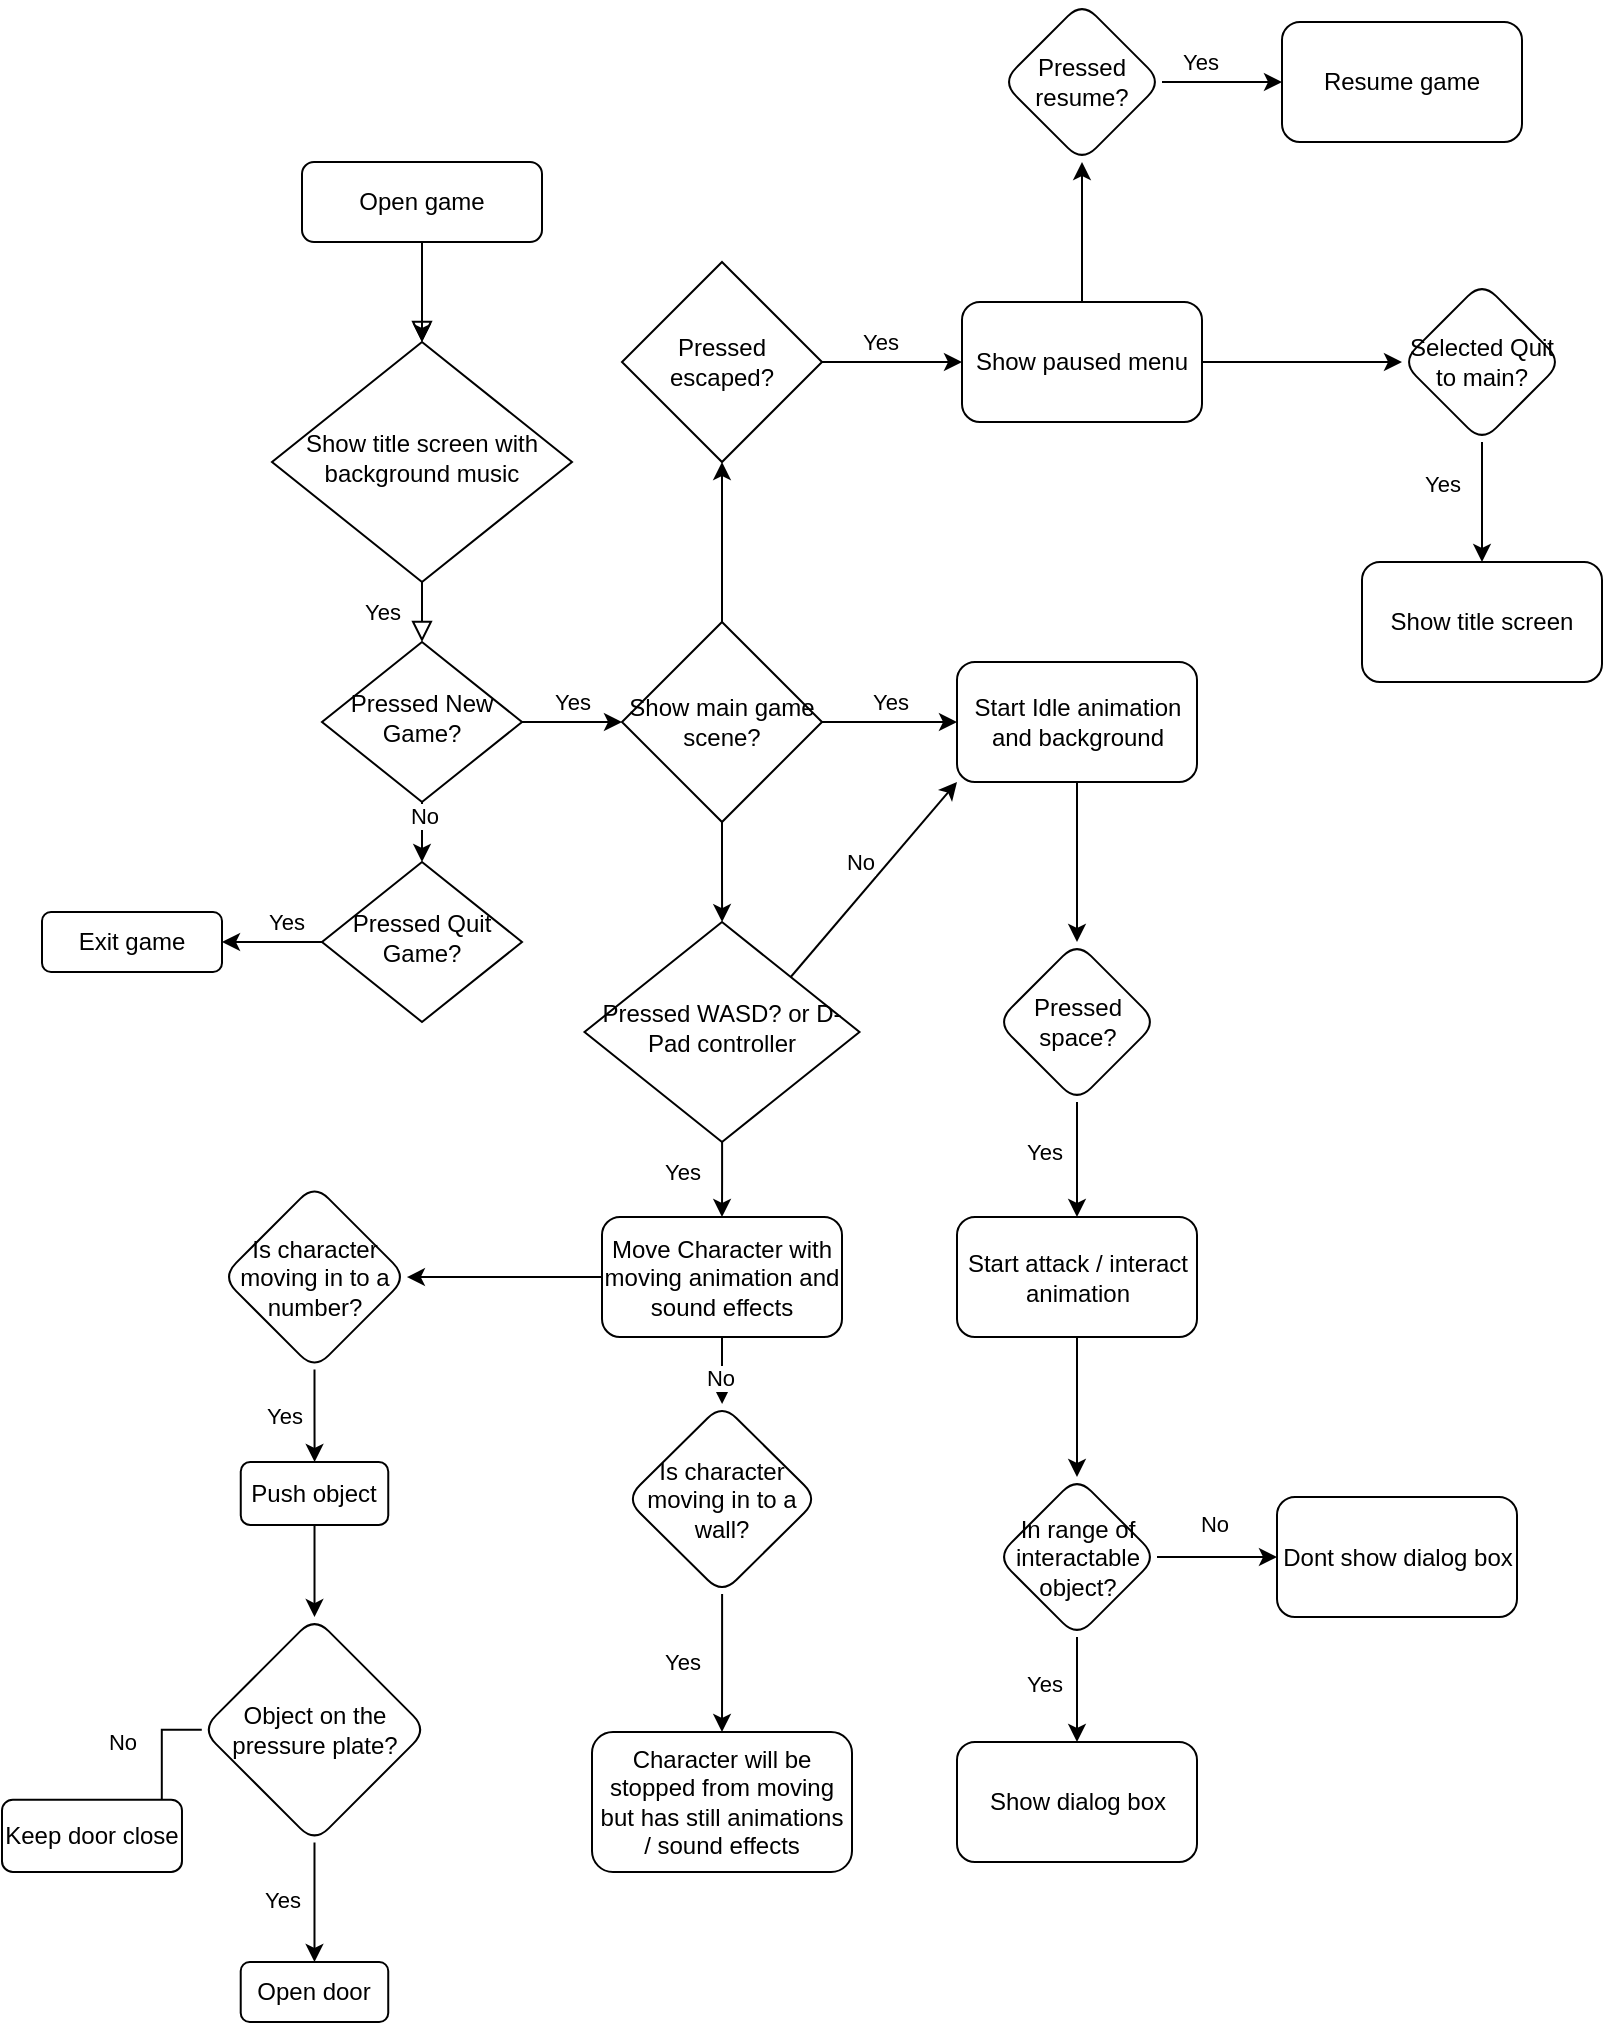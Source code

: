 <mxfile version="21.6.8" type="github">
  <diagram id="C5RBs43oDa-KdzZeNtuy" name="Page-1">
    <mxGraphModel dx="1313" dy="718" grid="1" gridSize="10" guides="1" tooltips="1" connect="1" arrows="1" fold="1" page="1" pageScale="1" pageWidth="827" pageHeight="1169" math="0" shadow="0">
      <root>
        <mxCell id="WIyWlLk6GJQsqaUBKTNV-0" />
        <mxCell id="WIyWlLk6GJQsqaUBKTNV-1" parent="WIyWlLk6GJQsqaUBKTNV-0" />
        <mxCell id="WIyWlLk6GJQsqaUBKTNV-2" value="" style="rounded=0;html=1;jettySize=auto;orthogonalLoop=1;fontSize=11;endArrow=block;endFill=0;endSize=8;strokeWidth=1;shadow=0;labelBackgroundColor=none;edgeStyle=orthogonalEdgeStyle;" parent="WIyWlLk6GJQsqaUBKTNV-1" source="WIyWlLk6GJQsqaUBKTNV-3" target="WIyWlLk6GJQsqaUBKTNV-6" edge="1">
          <mxGeometry relative="1" as="geometry" />
        </mxCell>
        <mxCell id="WiWO-XPgim8WBg9LtnZ_-75" value="" style="edgeStyle=orthogonalEdgeStyle;rounded=0;orthogonalLoop=1;jettySize=auto;html=1;" edge="1" parent="WIyWlLk6GJQsqaUBKTNV-1" source="WIyWlLk6GJQsqaUBKTNV-3" target="WIyWlLk6GJQsqaUBKTNV-6">
          <mxGeometry relative="1" as="geometry" />
        </mxCell>
        <mxCell id="WIyWlLk6GJQsqaUBKTNV-3" value="Open game" style="rounded=1;whiteSpace=wrap;html=1;fontSize=12;glass=0;strokeWidth=1;shadow=0;" parent="WIyWlLk6GJQsqaUBKTNV-1" vertex="1">
          <mxGeometry x="160" y="80" width="120" height="40" as="geometry" />
        </mxCell>
        <mxCell id="WIyWlLk6GJQsqaUBKTNV-4" value="Yes" style="rounded=0;html=1;jettySize=auto;orthogonalLoop=1;fontSize=11;endArrow=block;endFill=0;endSize=8;strokeWidth=1;shadow=0;labelBackgroundColor=none;edgeStyle=orthogonalEdgeStyle;" parent="WIyWlLk6GJQsqaUBKTNV-1" source="WIyWlLk6GJQsqaUBKTNV-6" target="WIyWlLk6GJQsqaUBKTNV-10" edge="1">
          <mxGeometry y="20" relative="1" as="geometry">
            <mxPoint as="offset" />
          </mxGeometry>
        </mxCell>
        <mxCell id="WIyWlLk6GJQsqaUBKTNV-6" value="Show title screen with background music" style="rhombus;whiteSpace=wrap;html=1;shadow=0;fontFamily=Helvetica;fontSize=12;align=center;strokeWidth=1;spacing=6;spacingTop=-4;" parent="WIyWlLk6GJQsqaUBKTNV-1" vertex="1">
          <mxGeometry x="145" y="170" width="150" height="120" as="geometry" />
        </mxCell>
        <mxCell id="WiWO-XPgim8WBg9LtnZ_-4" value="" style="edgeStyle=orthogonalEdgeStyle;rounded=0;orthogonalLoop=1;jettySize=auto;html=1;" edge="1" parent="WIyWlLk6GJQsqaUBKTNV-1" source="WIyWlLk6GJQsqaUBKTNV-10" target="Ql1dsVLLdPNe8E7h1eDj-0">
          <mxGeometry relative="1" as="geometry" />
        </mxCell>
        <mxCell id="WiWO-XPgim8WBg9LtnZ_-6" value="Yes&lt;br&gt;" style="edgeLabel;html=1;align=center;verticalAlign=middle;resizable=0;points=[];" vertex="1" connectable="0" parent="WiWO-XPgim8WBg9LtnZ_-4">
          <mxGeometry x="0.08" relative="1" as="geometry">
            <mxPoint x="-2" y="-10" as="offset" />
          </mxGeometry>
        </mxCell>
        <mxCell id="WiWO-XPgim8WBg9LtnZ_-46" value="" style="edgeStyle=orthogonalEdgeStyle;rounded=0;orthogonalLoop=1;jettySize=auto;html=1;" edge="1" parent="WIyWlLk6GJQsqaUBKTNV-1" source="WIyWlLk6GJQsqaUBKTNV-10" target="WiWO-XPgim8WBg9LtnZ_-45">
          <mxGeometry relative="1" as="geometry" />
        </mxCell>
        <mxCell id="WiWO-XPgim8WBg9LtnZ_-49" value="No" style="edgeLabel;html=1;align=center;verticalAlign=middle;resizable=0;points=[];" vertex="1" connectable="0" parent="WiWO-XPgim8WBg9LtnZ_-46">
          <mxGeometry x="-0.018" y="-1" relative="1" as="geometry">
            <mxPoint y="-9" as="offset" />
          </mxGeometry>
        </mxCell>
        <mxCell id="WIyWlLk6GJQsqaUBKTNV-10" value="Pressed New Game?" style="rhombus;whiteSpace=wrap;html=1;shadow=0;fontFamily=Helvetica;fontSize=12;align=center;strokeWidth=1;spacing=6;spacingTop=-4;" parent="WIyWlLk6GJQsqaUBKTNV-1" vertex="1">
          <mxGeometry x="170" y="320" width="100" height="80" as="geometry" />
        </mxCell>
        <mxCell id="WiWO-XPgim8WBg9LtnZ_-5" value="" style="edgeStyle=orthogonalEdgeStyle;rounded=0;orthogonalLoop=1;jettySize=auto;html=1;" edge="1" parent="WIyWlLk6GJQsqaUBKTNV-1" source="Ql1dsVLLdPNe8E7h1eDj-0" target="WiWO-XPgim8WBg9LtnZ_-1">
          <mxGeometry relative="1" as="geometry" />
        </mxCell>
        <mxCell id="WiWO-XPgim8WBg9LtnZ_-24" value="" style="edgeStyle=orthogonalEdgeStyle;rounded=0;orthogonalLoop=1;jettySize=auto;html=1;" edge="1" parent="WIyWlLk6GJQsqaUBKTNV-1" source="Ql1dsVLLdPNe8E7h1eDj-0" target="WiWO-XPgim8WBg9LtnZ_-13">
          <mxGeometry relative="1" as="geometry" />
        </mxCell>
        <mxCell id="WiWO-XPgim8WBg9LtnZ_-26" value="Yes&lt;br&gt;" style="edgeLabel;html=1;align=center;verticalAlign=middle;resizable=0;points=[];" vertex="1" connectable="0" parent="WiWO-XPgim8WBg9LtnZ_-24">
          <mxGeometry x="-0.011" y="-1" relative="1" as="geometry">
            <mxPoint y="-11" as="offset" />
          </mxGeometry>
        </mxCell>
        <mxCell id="WiWO-XPgim8WBg9LtnZ_-85" value="" style="edgeStyle=orthogonalEdgeStyle;rounded=0;orthogonalLoop=1;jettySize=auto;html=1;" edge="1" parent="WIyWlLk6GJQsqaUBKTNV-1" source="Ql1dsVLLdPNe8E7h1eDj-0" target="WiWO-XPgim8WBg9LtnZ_-84">
          <mxGeometry relative="1" as="geometry" />
        </mxCell>
        <mxCell id="Ql1dsVLLdPNe8E7h1eDj-0" value="Show main game scene?" style="rhombus;whiteSpace=wrap;html=1;" parent="WIyWlLk6GJQsqaUBKTNV-1" vertex="1">
          <mxGeometry x="320" y="310" width="100" height="100" as="geometry" />
        </mxCell>
        <mxCell id="WiWO-XPgim8WBg9LtnZ_-12" value="" style="edgeStyle=orthogonalEdgeStyle;rounded=0;orthogonalLoop=1;jettySize=auto;html=1;" edge="1" parent="WIyWlLk6GJQsqaUBKTNV-1" source="WiWO-XPgim8WBg9LtnZ_-1" target="WiWO-XPgim8WBg9LtnZ_-11">
          <mxGeometry relative="1" as="geometry" />
        </mxCell>
        <mxCell id="WiWO-XPgim8WBg9LtnZ_-14" value="Yes" style="edgeLabel;html=1;align=center;verticalAlign=middle;resizable=0;points=[];" vertex="1" connectable="0" parent="WiWO-XPgim8WBg9LtnZ_-12">
          <mxGeometry x="-0.102" y="1" relative="1" as="geometry">
            <mxPoint x="-21" y="-2" as="offset" />
          </mxGeometry>
        </mxCell>
        <mxCell id="WiWO-XPgim8WBg9LtnZ_-1" value="Pressed WASD? or D-Pad controller" style="rhombus;whiteSpace=wrap;html=1;shadow=0;fontFamily=Helvetica;fontSize=12;align=center;strokeWidth=1;spacing=6;spacingTop=-4;" vertex="1" parent="WIyWlLk6GJQsqaUBKTNV-1">
          <mxGeometry x="301.25" y="460" width="137.5" height="110" as="geometry" />
        </mxCell>
        <mxCell id="WiWO-XPgim8WBg9LtnZ_-42" value="" style="edgeStyle=orthogonalEdgeStyle;rounded=0;orthogonalLoop=1;jettySize=auto;html=1;" edge="1" parent="WIyWlLk6GJQsqaUBKTNV-1" source="WiWO-XPgim8WBg9LtnZ_-11" target="WiWO-XPgim8WBg9LtnZ_-41">
          <mxGeometry relative="1" as="geometry" />
        </mxCell>
        <mxCell id="WiWO-XPgim8WBg9LtnZ_-71" value="No" style="edgeLabel;html=1;align=center;verticalAlign=middle;resizable=0;points=[];" vertex="1" connectable="0" parent="WiWO-XPgim8WBg9LtnZ_-42">
          <mxGeometry x="0.23" y="-1" relative="1" as="geometry">
            <mxPoint as="offset" />
          </mxGeometry>
        </mxCell>
        <mxCell id="WiWO-XPgim8WBg9LtnZ_-65" value="" style="edgeStyle=orthogonalEdgeStyle;rounded=0;orthogonalLoop=1;jettySize=auto;html=1;" edge="1" parent="WIyWlLk6GJQsqaUBKTNV-1" source="WiWO-XPgim8WBg9LtnZ_-11" target="WiWO-XPgim8WBg9LtnZ_-64">
          <mxGeometry relative="1" as="geometry" />
        </mxCell>
        <mxCell id="WiWO-XPgim8WBg9LtnZ_-11" value="Move Character with moving animation and sound effects" style="rounded=1;whiteSpace=wrap;html=1;" vertex="1" parent="WIyWlLk6GJQsqaUBKTNV-1">
          <mxGeometry x="310" y="607.5" width="120" height="60" as="geometry" />
        </mxCell>
        <mxCell id="WiWO-XPgim8WBg9LtnZ_-34" value="" style="edgeStyle=orthogonalEdgeStyle;rounded=0;orthogonalLoop=1;jettySize=auto;html=1;" edge="1" parent="WIyWlLk6GJQsqaUBKTNV-1" source="WiWO-XPgim8WBg9LtnZ_-13" target="WiWO-XPgim8WBg9LtnZ_-33">
          <mxGeometry relative="1" as="geometry" />
        </mxCell>
        <mxCell id="WiWO-XPgim8WBg9LtnZ_-13" value="Start Idle animation and background" style="rounded=1;whiteSpace=wrap;html=1;" vertex="1" parent="WIyWlLk6GJQsqaUBKTNV-1">
          <mxGeometry x="487.5" y="330" width="120" height="60" as="geometry" />
        </mxCell>
        <mxCell id="WiWO-XPgim8WBg9LtnZ_-29" value="" style="endArrow=classic;html=1;rounded=0;exitX=1;exitY=0;exitDx=0;exitDy=0;entryX=0;entryY=1;entryDx=0;entryDy=0;" edge="1" parent="WIyWlLk6GJQsqaUBKTNV-1" source="WiWO-XPgim8WBg9LtnZ_-1" target="WiWO-XPgim8WBg9LtnZ_-13">
          <mxGeometry width="50" height="50" relative="1" as="geometry">
            <mxPoint x="190" y="620" as="sourcePoint" />
            <mxPoint x="390" y="550" as="targetPoint" />
          </mxGeometry>
        </mxCell>
        <mxCell id="WiWO-XPgim8WBg9LtnZ_-30" value="No" style="edgeLabel;html=1;align=center;verticalAlign=middle;resizable=0;points=[];" vertex="1" connectable="0" parent="WiWO-XPgim8WBg9LtnZ_-29">
          <mxGeometry x="-0.02" y="-1" relative="1" as="geometry">
            <mxPoint x="-7" y="-10" as="offset" />
          </mxGeometry>
        </mxCell>
        <mxCell id="WiWO-XPgim8WBg9LtnZ_-36" value="" style="edgeStyle=orthogonalEdgeStyle;rounded=0;orthogonalLoop=1;jettySize=auto;html=1;" edge="1" parent="WIyWlLk6GJQsqaUBKTNV-1" source="WiWO-XPgim8WBg9LtnZ_-33" target="WiWO-XPgim8WBg9LtnZ_-35">
          <mxGeometry relative="1" as="geometry" />
        </mxCell>
        <mxCell id="WiWO-XPgim8WBg9LtnZ_-38" value="Yes" style="edgeLabel;html=1;align=center;verticalAlign=middle;resizable=0;points=[];" vertex="1" connectable="0" parent="WiWO-XPgim8WBg9LtnZ_-36">
          <mxGeometry x="-0.134" y="-1" relative="1" as="geometry">
            <mxPoint x="-16" as="offset" />
          </mxGeometry>
        </mxCell>
        <mxCell id="WiWO-XPgim8WBg9LtnZ_-33" value="Pressed space?" style="rhombus;whiteSpace=wrap;html=1;rounded=1;" vertex="1" parent="WIyWlLk6GJQsqaUBKTNV-1">
          <mxGeometry x="507.5" y="470" width="80" height="80" as="geometry" />
        </mxCell>
        <mxCell id="WiWO-XPgim8WBg9LtnZ_-40" value="" style="edgeStyle=orthogonalEdgeStyle;rounded=0;orthogonalLoop=1;jettySize=auto;html=1;" edge="1" parent="WIyWlLk6GJQsqaUBKTNV-1" source="WiWO-XPgim8WBg9LtnZ_-35" target="WiWO-XPgim8WBg9LtnZ_-39">
          <mxGeometry relative="1" as="geometry" />
        </mxCell>
        <mxCell id="WiWO-XPgim8WBg9LtnZ_-35" value="Start attack / interact animation" style="whiteSpace=wrap;html=1;rounded=1;" vertex="1" parent="WIyWlLk6GJQsqaUBKTNV-1">
          <mxGeometry x="487.5" y="607.5" width="120" height="60" as="geometry" />
        </mxCell>
        <mxCell id="WiWO-XPgim8WBg9LtnZ_-55" value="" style="edgeStyle=orthogonalEdgeStyle;rounded=0;orthogonalLoop=1;jettySize=auto;html=1;" edge="1" parent="WIyWlLk6GJQsqaUBKTNV-1" source="WiWO-XPgim8WBg9LtnZ_-39" target="WiWO-XPgim8WBg9LtnZ_-54">
          <mxGeometry relative="1" as="geometry" />
        </mxCell>
        <mxCell id="WiWO-XPgim8WBg9LtnZ_-56" value="Yes" style="edgeLabel;html=1;align=center;verticalAlign=middle;resizable=0;points=[];" vertex="1" connectable="0" parent="WiWO-XPgim8WBg9LtnZ_-55">
          <mxGeometry x="0.183" y="-2" relative="1" as="geometry">
            <mxPoint x="-15" y="-8" as="offset" />
          </mxGeometry>
        </mxCell>
        <mxCell id="WiWO-XPgim8WBg9LtnZ_-58" value="" style="edgeStyle=orthogonalEdgeStyle;rounded=0;orthogonalLoop=1;jettySize=auto;html=1;" edge="1" parent="WIyWlLk6GJQsqaUBKTNV-1" source="WiWO-XPgim8WBg9LtnZ_-39" target="WiWO-XPgim8WBg9LtnZ_-57">
          <mxGeometry relative="1" as="geometry" />
        </mxCell>
        <mxCell id="WiWO-XPgim8WBg9LtnZ_-60" value="No" style="edgeLabel;html=1;align=center;verticalAlign=middle;resizable=0;points=[];" vertex="1" connectable="0" parent="WiWO-XPgim8WBg9LtnZ_-58">
          <mxGeometry x="-0.044" y="3" relative="1" as="geometry">
            <mxPoint y="-14" as="offset" />
          </mxGeometry>
        </mxCell>
        <mxCell id="WiWO-XPgim8WBg9LtnZ_-39" value="In range of interactable object?" style="rhombus;whiteSpace=wrap;html=1;rounded=1;" vertex="1" parent="WIyWlLk6GJQsqaUBKTNV-1">
          <mxGeometry x="507.5" y="737.5" width="80" height="80" as="geometry" />
        </mxCell>
        <mxCell id="WiWO-XPgim8WBg9LtnZ_-62" value="" style="edgeStyle=orthogonalEdgeStyle;rounded=0;orthogonalLoop=1;jettySize=auto;html=1;" edge="1" parent="WIyWlLk6GJQsqaUBKTNV-1" source="WiWO-XPgim8WBg9LtnZ_-41" target="WiWO-XPgim8WBg9LtnZ_-61">
          <mxGeometry relative="1" as="geometry" />
        </mxCell>
        <mxCell id="WiWO-XPgim8WBg9LtnZ_-63" value="Yes" style="edgeLabel;html=1;align=center;verticalAlign=middle;resizable=0;points=[];" vertex="1" connectable="0" parent="WiWO-XPgim8WBg9LtnZ_-62">
          <mxGeometry x="-0.388" y="2" relative="1" as="geometry">
            <mxPoint x="-22" y="13" as="offset" />
          </mxGeometry>
        </mxCell>
        <mxCell id="WiWO-XPgim8WBg9LtnZ_-41" value="Is character moving in to a wall?" style="rhombus;whiteSpace=wrap;html=1;rounded=1;" vertex="1" parent="WIyWlLk6GJQsqaUBKTNV-1">
          <mxGeometry x="321.88" y="701" width="96.25" height="95" as="geometry" />
        </mxCell>
        <mxCell id="WiWO-XPgim8WBg9LtnZ_-45" value="Pressed Quit Game?" style="rhombus;whiteSpace=wrap;html=1;shadow=0;fontFamily=Helvetica;fontSize=12;align=center;strokeWidth=1;spacing=6;spacingTop=-4;" vertex="1" parent="WIyWlLk6GJQsqaUBKTNV-1">
          <mxGeometry x="170" y="430" width="100" height="80" as="geometry" />
        </mxCell>
        <mxCell id="WiWO-XPgim8WBg9LtnZ_-54" value="Show dialog box" style="whiteSpace=wrap;html=1;rounded=1;" vertex="1" parent="WIyWlLk6GJQsqaUBKTNV-1">
          <mxGeometry x="487.5" y="870" width="120" height="60" as="geometry" />
        </mxCell>
        <mxCell id="WiWO-XPgim8WBg9LtnZ_-57" value="Dont show dialog box" style="whiteSpace=wrap;html=1;rounded=1;" vertex="1" parent="WIyWlLk6GJQsqaUBKTNV-1">
          <mxGeometry x="647.5" y="747.5" width="120" height="60" as="geometry" />
        </mxCell>
        <mxCell id="WiWO-XPgim8WBg9LtnZ_-61" value="Character will be stopped from moving but has still animations / sound effects" style="whiteSpace=wrap;html=1;rounded=1;" vertex="1" parent="WIyWlLk6GJQsqaUBKTNV-1">
          <mxGeometry x="305" y="865" width="130" height="70" as="geometry" />
        </mxCell>
        <mxCell id="WiWO-XPgim8WBg9LtnZ_-67" value="" style="edgeStyle=orthogonalEdgeStyle;rounded=0;orthogonalLoop=1;jettySize=auto;html=1;" edge="1" parent="WIyWlLk6GJQsqaUBKTNV-1" source="WiWO-XPgim8WBg9LtnZ_-64" target="WiWO-XPgim8WBg9LtnZ_-66">
          <mxGeometry relative="1" as="geometry" />
        </mxCell>
        <mxCell id="WiWO-XPgim8WBg9LtnZ_-68" value="Yes" style="edgeLabel;html=1;align=center;verticalAlign=middle;resizable=0;points=[];" vertex="1" connectable="0" parent="WiWO-XPgim8WBg9LtnZ_-67">
          <mxGeometry x="-0.016" relative="1" as="geometry">
            <mxPoint x="-16" as="offset" />
          </mxGeometry>
        </mxCell>
        <mxCell id="WiWO-XPgim8WBg9LtnZ_-64" value="Is character moving in to a number?" style="rhombus;whiteSpace=wrap;html=1;rounded=1;" vertex="1" parent="WIyWlLk6GJQsqaUBKTNV-1">
          <mxGeometry x="120" y="591.25" width="92.5" height="92.5" as="geometry" />
        </mxCell>
        <mxCell id="WiWO-XPgim8WBg9LtnZ_-74" value="" style="edgeStyle=orthogonalEdgeStyle;rounded=0;orthogonalLoop=1;jettySize=auto;html=1;" edge="1" parent="WIyWlLk6GJQsqaUBKTNV-1" source="WiWO-XPgim8WBg9LtnZ_-66" target="WiWO-XPgim8WBg9LtnZ_-73">
          <mxGeometry relative="1" as="geometry" />
        </mxCell>
        <mxCell id="WiWO-XPgim8WBg9LtnZ_-66" value="Push object" style="whiteSpace=wrap;html=1;rounded=1;" vertex="1" parent="WIyWlLk6GJQsqaUBKTNV-1">
          <mxGeometry x="129.38" y="730" width="73.75" height="31.5" as="geometry" />
        </mxCell>
        <mxCell id="WiWO-XPgim8WBg9LtnZ_-77" value="" style="edgeStyle=orthogonalEdgeStyle;rounded=0;orthogonalLoop=1;jettySize=auto;html=1;" edge="1" parent="WIyWlLk6GJQsqaUBKTNV-1" source="WiWO-XPgim8WBg9LtnZ_-73" target="WiWO-XPgim8WBg9LtnZ_-76">
          <mxGeometry relative="1" as="geometry" />
        </mxCell>
        <mxCell id="WiWO-XPgim8WBg9LtnZ_-78" value="Yes" style="edgeLabel;html=1;align=center;verticalAlign=middle;resizable=0;points=[];" vertex="1" connectable="0" parent="WiWO-XPgim8WBg9LtnZ_-77">
          <mxGeometry x="-0.039" y="2" relative="1" as="geometry">
            <mxPoint x="-18" as="offset" />
          </mxGeometry>
        </mxCell>
        <mxCell id="WiWO-XPgim8WBg9LtnZ_-80" value="" style="edgeStyle=orthogonalEdgeStyle;rounded=0;orthogonalLoop=1;jettySize=auto;html=1;" edge="1" parent="WIyWlLk6GJQsqaUBKTNV-1" source="WiWO-XPgim8WBg9LtnZ_-73" target="WiWO-XPgim8WBg9LtnZ_-79">
          <mxGeometry relative="1" as="geometry" />
        </mxCell>
        <mxCell id="WiWO-XPgim8WBg9LtnZ_-81" value="No" style="edgeLabel;html=1;align=center;verticalAlign=middle;resizable=0;points=[];" vertex="1" connectable="0" parent="WiWO-XPgim8WBg9LtnZ_-80">
          <mxGeometry x="-0.242" y="-1" relative="1" as="geometry">
            <mxPoint x="-19" y="-2" as="offset" />
          </mxGeometry>
        </mxCell>
        <mxCell id="WiWO-XPgim8WBg9LtnZ_-73" value="Object on the pressure plate?" style="rhombus;whiteSpace=wrap;html=1;rounded=1;" vertex="1" parent="WIyWlLk6GJQsqaUBKTNV-1">
          <mxGeometry x="109.87" y="807.5" width="112.75" height="112.75" as="geometry" />
        </mxCell>
        <mxCell id="WiWO-XPgim8WBg9LtnZ_-76" value="Open door" style="whiteSpace=wrap;html=1;rounded=1;" vertex="1" parent="WIyWlLk6GJQsqaUBKTNV-1">
          <mxGeometry x="129.36" y="980" width="73.76" height="30" as="geometry" />
        </mxCell>
        <mxCell id="WiWO-XPgim8WBg9LtnZ_-79" value="Keep door close" style="whiteSpace=wrap;html=1;rounded=1;" vertex="1" parent="WIyWlLk6GJQsqaUBKTNV-1">
          <mxGeometry x="10" y="898.87" width="89.99" height="36.13" as="geometry" />
        </mxCell>
        <mxCell id="WiWO-XPgim8WBg9LtnZ_-89" value="" style="edgeStyle=orthogonalEdgeStyle;rounded=0;orthogonalLoop=1;jettySize=auto;html=1;" edge="1" parent="WIyWlLk6GJQsqaUBKTNV-1" source="WiWO-XPgim8WBg9LtnZ_-84" target="WiWO-XPgim8WBg9LtnZ_-88">
          <mxGeometry relative="1" as="geometry" />
        </mxCell>
        <mxCell id="WiWO-XPgim8WBg9LtnZ_-90" value="Yes" style="edgeLabel;html=1;align=center;verticalAlign=middle;resizable=0;points=[];" vertex="1" connectable="0" parent="WiWO-XPgim8WBg9LtnZ_-89">
          <mxGeometry x="-0.157" y="1" relative="1" as="geometry">
            <mxPoint x="-1" y="-9" as="offset" />
          </mxGeometry>
        </mxCell>
        <mxCell id="WiWO-XPgim8WBg9LtnZ_-84" value="Pressed escaped?" style="rhombus;whiteSpace=wrap;html=1;" vertex="1" parent="WIyWlLk6GJQsqaUBKTNV-1">
          <mxGeometry x="320" y="130" width="100" height="100" as="geometry" />
        </mxCell>
        <mxCell id="WiWO-XPgim8WBg9LtnZ_-93" value="" style="edgeStyle=orthogonalEdgeStyle;rounded=0;orthogonalLoop=1;jettySize=auto;html=1;" edge="1" parent="WIyWlLk6GJQsqaUBKTNV-1" source="WiWO-XPgim8WBg9LtnZ_-88" target="WiWO-XPgim8WBg9LtnZ_-92">
          <mxGeometry relative="1" as="geometry" />
        </mxCell>
        <mxCell id="WiWO-XPgim8WBg9LtnZ_-98" value="" style="edgeStyle=orthogonalEdgeStyle;rounded=0;orthogonalLoop=1;jettySize=auto;html=1;" edge="1" parent="WIyWlLk6GJQsqaUBKTNV-1" source="WiWO-XPgim8WBg9LtnZ_-88" target="WiWO-XPgim8WBg9LtnZ_-97">
          <mxGeometry relative="1" as="geometry" />
        </mxCell>
        <mxCell id="WiWO-XPgim8WBg9LtnZ_-88" value="Show paused menu" style="rounded=1;whiteSpace=wrap;html=1;" vertex="1" parent="WIyWlLk6GJQsqaUBKTNV-1">
          <mxGeometry x="490" y="150" width="120" height="60" as="geometry" />
        </mxCell>
        <mxCell id="WiWO-XPgim8WBg9LtnZ_-95" value="" style="edgeStyle=orthogonalEdgeStyle;rounded=0;orthogonalLoop=1;jettySize=auto;html=1;" edge="1" parent="WIyWlLk6GJQsqaUBKTNV-1" source="WiWO-XPgim8WBg9LtnZ_-92" target="WiWO-XPgim8WBg9LtnZ_-94">
          <mxGeometry relative="1" as="geometry" />
        </mxCell>
        <mxCell id="WiWO-XPgim8WBg9LtnZ_-96" value="Yes" style="edgeLabel;html=1;align=center;verticalAlign=middle;resizable=0;points=[];" vertex="1" connectable="0" parent="WiWO-XPgim8WBg9LtnZ_-95">
          <mxGeometry x="-0.392" y="1" relative="1" as="geometry">
            <mxPoint x="1" y="-9" as="offset" />
          </mxGeometry>
        </mxCell>
        <mxCell id="WiWO-XPgim8WBg9LtnZ_-92" value="Pressed resume?" style="rhombus;whiteSpace=wrap;html=1;rounded=1;" vertex="1" parent="WIyWlLk6GJQsqaUBKTNV-1">
          <mxGeometry x="510" width="80" height="80" as="geometry" />
        </mxCell>
        <mxCell id="WiWO-XPgim8WBg9LtnZ_-94" value="Resume game" style="whiteSpace=wrap;html=1;rounded=1;" vertex="1" parent="WIyWlLk6GJQsqaUBKTNV-1">
          <mxGeometry x="650" y="10" width="120" height="60" as="geometry" />
        </mxCell>
        <mxCell id="WiWO-XPgim8WBg9LtnZ_-108" value="" style="edgeStyle=orthogonalEdgeStyle;rounded=0;orthogonalLoop=1;jettySize=auto;html=1;" edge="1" parent="WIyWlLk6GJQsqaUBKTNV-1" source="WiWO-XPgim8WBg9LtnZ_-97" target="WiWO-XPgim8WBg9LtnZ_-107">
          <mxGeometry relative="1" as="geometry" />
        </mxCell>
        <mxCell id="WiWO-XPgim8WBg9LtnZ_-109" value="Yes" style="edgeLabel;html=1;align=center;verticalAlign=middle;resizable=0;points=[];" vertex="1" connectable="0" parent="WiWO-XPgim8WBg9LtnZ_-108">
          <mxGeometry x="-0.551" y="-4" relative="1" as="geometry">
            <mxPoint x="-16" y="7" as="offset" />
          </mxGeometry>
        </mxCell>
        <mxCell id="WiWO-XPgim8WBg9LtnZ_-97" value="Selected Quit to main?" style="rhombus;whiteSpace=wrap;html=1;rounded=1;" vertex="1" parent="WIyWlLk6GJQsqaUBKTNV-1">
          <mxGeometry x="710" y="140" width="80" height="80" as="geometry" />
        </mxCell>
        <mxCell id="WiWO-XPgim8WBg9LtnZ_-100" value="" style="edgeStyle=orthogonalEdgeStyle;rounded=0;orthogonalLoop=1;jettySize=auto;html=1;" edge="1" parent="WIyWlLk6GJQsqaUBKTNV-1" source="WiWO-XPgim8WBg9LtnZ_-45" target="WiWO-XPgim8WBg9LtnZ_-52">
          <mxGeometry relative="1" as="geometry">
            <mxPoint x="170" y="470" as="sourcePoint" />
            <mxPoint x="-50" y="360" as="targetPoint" />
          </mxGeometry>
        </mxCell>
        <mxCell id="WiWO-XPgim8WBg9LtnZ_-101" value="Yes" style="edgeLabel;html=1;align=center;verticalAlign=middle;resizable=0;points=[];" vertex="1" connectable="0" parent="WiWO-XPgim8WBg9LtnZ_-100">
          <mxGeometry x="-0.264" y="-1" relative="1" as="geometry">
            <mxPoint y="-9" as="offset" />
          </mxGeometry>
        </mxCell>
        <mxCell id="WiWO-XPgim8WBg9LtnZ_-52" value="Exit game" style="rounded=1;whiteSpace=wrap;html=1;" vertex="1" parent="WIyWlLk6GJQsqaUBKTNV-1">
          <mxGeometry x="30" y="455" width="90" height="30" as="geometry" />
        </mxCell>
        <mxCell id="WiWO-XPgim8WBg9LtnZ_-107" value="Show title screen" style="whiteSpace=wrap;html=1;rounded=1;" vertex="1" parent="WIyWlLk6GJQsqaUBKTNV-1">
          <mxGeometry x="690" y="280" width="120" height="60" as="geometry" />
        </mxCell>
      </root>
    </mxGraphModel>
  </diagram>
</mxfile>
